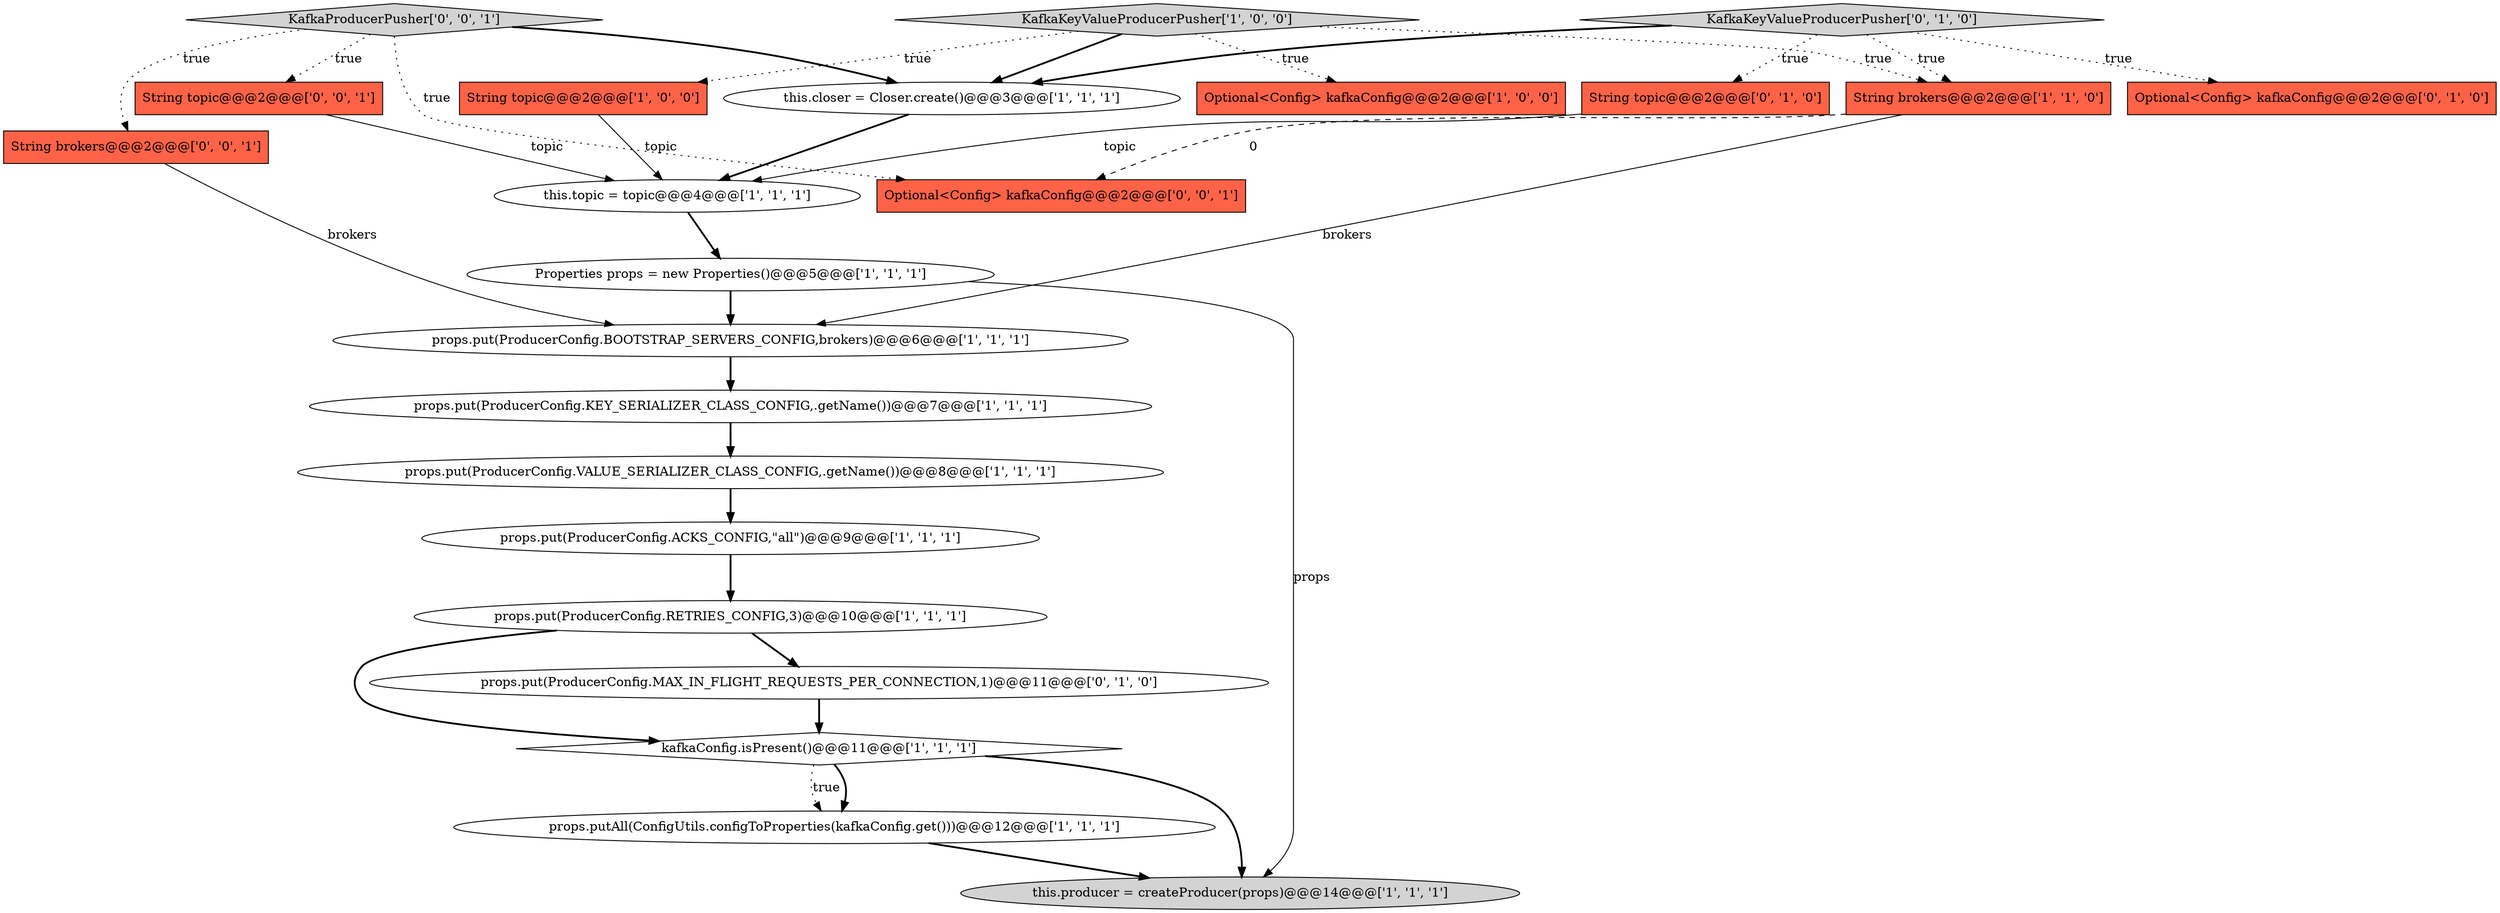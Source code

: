 digraph {
2 [style = filled, label = "this.topic = topic@@@4@@@['1', '1', '1']", fillcolor = white, shape = ellipse image = "AAA0AAABBB1BBB"];
15 [style = filled, label = "Optional<Config> kafkaConfig@@@2@@@['0', '1', '0']", fillcolor = tomato, shape = box image = "AAA0AAABBB2BBB"];
12 [style = filled, label = "String brokers@@@2@@@['1', '1', '0']", fillcolor = tomato, shape = box image = "AAA0AAABBB1BBB"];
19 [style = filled, label = "String brokers@@@2@@@['0', '0', '1']", fillcolor = tomato, shape = box image = "AAA0AAABBB3BBB"];
1 [style = filled, label = "this.closer = Closer.create()@@@3@@@['1', '1', '1']", fillcolor = white, shape = ellipse image = "AAA0AAABBB1BBB"];
7 [style = filled, label = "kafkaConfig.isPresent()@@@11@@@['1', '1', '1']", fillcolor = white, shape = diamond image = "AAA0AAABBB1BBB"];
16 [style = filled, label = "String topic@@@2@@@['0', '1', '0']", fillcolor = tomato, shape = box image = "AAA0AAABBB2BBB"];
8 [style = filled, label = "props.putAll(ConfigUtils.configToProperties(kafkaConfig.get()))@@@12@@@['1', '1', '1']", fillcolor = white, shape = ellipse image = "AAA0AAABBB1BBB"];
0 [style = filled, label = "props.put(ProducerConfig.ACKS_CONFIG,\"all\")@@@9@@@['1', '1', '1']", fillcolor = white, shape = ellipse image = "AAA0AAABBB1BBB"];
20 [style = filled, label = "String topic@@@2@@@['0', '0', '1']", fillcolor = tomato, shape = box image = "AAA0AAABBB3BBB"];
4 [style = filled, label = "props.put(ProducerConfig.KEY_SERIALIZER_CLASS_CONFIG,.getName())@@@7@@@['1', '1', '1']", fillcolor = white, shape = ellipse image = "AAA0AAABBB1BBB"];
6 [style = filled, label = "KafkaKeyValueProducerPusher['1', '0', '0']", fillcolor = lightgray, shape = diamond image = "AAA0AAABBB1BBB"];
21 [style = filled, label = "Optional<Config> kafkaConfig@@@2@@@['0', '0', '1']", fillcolor = tomato, shape = box image = "AAA0AAABBB3BBB"];
14 [style = filled, label = "this.producer = createProducer(props)@@@14@@@['1', '1', '1']", fillcolor = lightgray, shape = ellipse image = "AAA0AAABBB1BBB"];
18 [style = filled, label = "props.put(ProducerConfig.MAX_IN_FLIGHT_REQUESTS_PER_CONNECTION,1)@@@11@@@['0', '1', '0']", fillcolor = white, shape = ellipse image = "AAA1AAABBB2BBB"];
22 [style = filled, label = "KafkaProducerPusher['0', '0', '1']", fillcolor = lightgray, shape = diamond image = "AAA0AAABBB3BBB"];
17 [style = filled, label = "KafkaKeyValueProducerPusher['0', '1', '0']", fillcolor = lightgray, shape = diamond image = "AAA0AAABBB2BBB"];
10 [style = filled, label = "props.put(ProducerConfig.VALUE_SERIALIZER_CLASS_CONFIG,.getName())@@@8@@@['1', '1', '1']", fillcolor = white, shape = ellipse image = "AAA0AAABBB1BBB"];
3 [style = filled, label = "String topic@@@2@@@['1', '0', '0']", fillcolor = tomato, shape = box image = "AAA0AAABBB1BBB"];
11 [style = filled, label = "Optional<Config> kafkaConfig@@@2@@@['1', '0', '0']", fillcolor = tomato, shape = box image = "AAA0AAABBB1BBB"];
13 [style = filled, label = "Properties props = new Properties()@@@5@@@['1', '1', '1']", fillcolor = white, shape = ellipse image = "AAA0AAABBB1BBB"];
9 [style = filled, label = "props.put(ProducerConfig.BOOTSTRAP_SERVERS_CONFIG,brokers)@@@6@@@['1', '1', '1']", fillcolor = white, shape = ellipse image = "AAA0AAABBB1BBB"];
5 [style = filled, label = "props.put(ProducerConfig.RETRIES_CONFIG,3)@@@10@@@['1', '1', '1']", fillcolor = white, shape = ellipse image = "AAA0AAABBB1BBB"];
6->11 [style = dotted, label="true"];
8->14 [style = bold, label=""];
16->2 [style = solid, label="topic"];
7->8 [style = bold, label=""];
22->19 [style = dotted, label="true"];
17->16 [style = dotted, label="true"];
9->4 [style = bold, label=""];
2->13 [style = bold, label=""];
7->8 [style = dotted, label="true"];
3->2 [style = solid, label="topic"];
22->20 [style = dotted, label="true"];
12->9 [style = solid, label="brokers"];
7->14 [style = bold, label=""];
12->21 [style = dashed, label="0"];
13->14 [style = solid, label="props"];
17->15 [style = dotted, label="true"];
17->12 [style = dotted, label="true"];
19->9 [style = solid, label="brokers"];
5->18 [style = bold, label=""];
6->3 [style = dotted, label="true"];
4->10 [style = bold, label=""];
13->9 [style = bold, label=""];
6->12 [style = dotted, label="true"];
0->5 [style = bold, label=""];
22->1 [style = bold, label=""];
6->1 [style = bold, label=""];
1->2 [style = bold, label=""];
5->7 [style = bold, label=""];
10->0 [style = bold, label=""];
20->2 [style = solid, label="topic"];
17->1 [style = bold, label=""];
22->21 [style = dotted, label="true"];
18->7 [style = bold, label=""];
}
